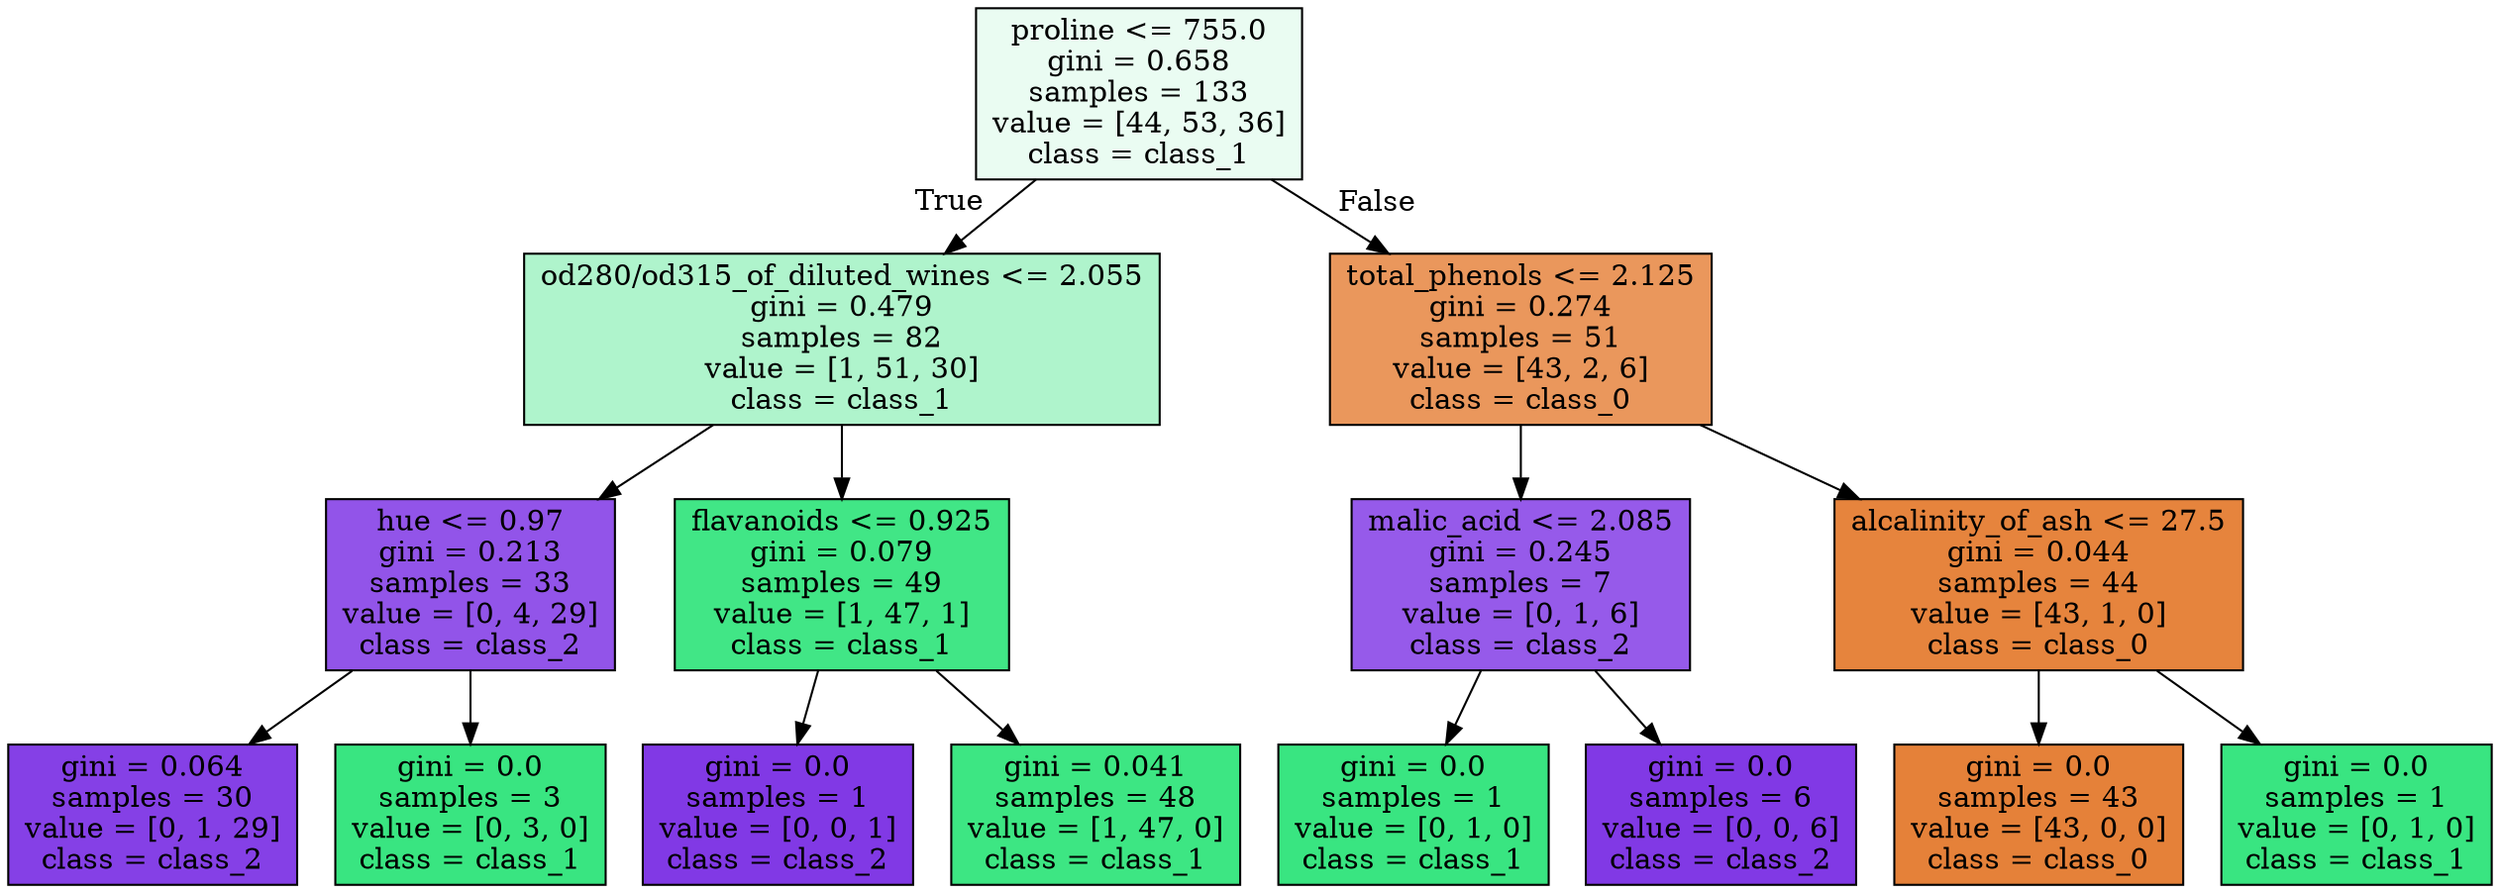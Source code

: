 digraph Tree {
node [shape=box, style="filled", color="black"] ;
0 [label="proline <= 755.0\ngini = 0.658\nsamples = 133\nvalue = [44, 53, 36]\nclass = class_1", fillcolor="#39e5811a"] ;
1 [label="od280/od315_of_diluted_wines <= 2.055\ngini = 0.479\nsamples = 82\nvalue = [1, 51, 30]\nclass = class_1", fillcolor="#39e58167"] ;
0 -> 1 [labeldistance=2.5, labelangle=45, headlabel="True"] ;
2 [label="hue <= 0.97\ngini = 0.213\nsamples = 33\nvalue = [0, 4, 29]\nclass = class_2", fillcolor="#8139e5dc"] ;
1 -> 2 ;
3 [label="gini = 0.064\nsamples = 30\nvalue = [0, 1, 29]\nclass = class_2", fillcolor="#8139e5f6"] ;
2 -> 3 ;
4 [label="gini = 0.0\nsamples = 3\nvalue = [0, 3, 0]\nclass = class_1", fillcolor="#39e581ff"] ;
2 -> 4 ;
5 [label="flavanoids <= 0.925\ngini = 0.079\nsamples = 49\nvalue = [1, 47, 1]\nclass = class_1", fillcolor="#39e581f4"] ;
1 -> 5 ;
6 [label="gini = 0.0\nsamples = 1\nvalue = [0, 0, 1]\nclass = class_2", fillcolor="#8139e5ff"] ;
5 -> 6 ;
7 [label="gini = 0.041\nsamples = 48\nvalue = [1, 47, 0]\nclass = class_1", fillcolor="#39e581fa"] ;
5 -> 7 ;
8 [label="total_phenols <= 2.125\ngini = 0.274\nsamples = 51\nvalue = [43, 2, 6]\nclass = class_0", fillcolor="#e58139d2"] ;
0 -> 8 [labeldistance=2.5, labelangle=-45, headlabel="False"] ;
9 [label="malic_acid <= 2.085\ngini = 0.245\nsamples = 7\nvalue = [0, 1, 6]\nclass = class_2", fillcolor="#8139e5d4"] ;
8 -> 9 ;
10 [label="gini = 0.0\nsamples = 1\nvalue = [0, 1, 0]\nclass = class_1", fillcolor="#39e581ff"] ;
9 -> 10 ;
11 [label="gini = 0.0\nsamples = 6\nvalue = [0, 0, 6]\nclass = class_2", fillcolor="#8139e5ff"] ;
9 -> 11 ;
12 [label="alcalinity_of_ash <= 27.5\ngini = 0.044\nsamples = 44\nvalue = [43, 1, 0]\nclass = class_0", fillcolor="#e58139f9"] ;
8 -> 12 ;
13 [label="gini = 0.0\nsamples = 43\nvalue = [43, 0, 0]\nclass = class_0", fillcolor="#e58139ff"] ;
12 -> 13 ;
14 [label="gini = 0.0\nsamples = 1\nvalue = [0, 1, 0]\nclass = class_1", fillcolor="#39e581ff"] ;
12 -> 14 ;
}